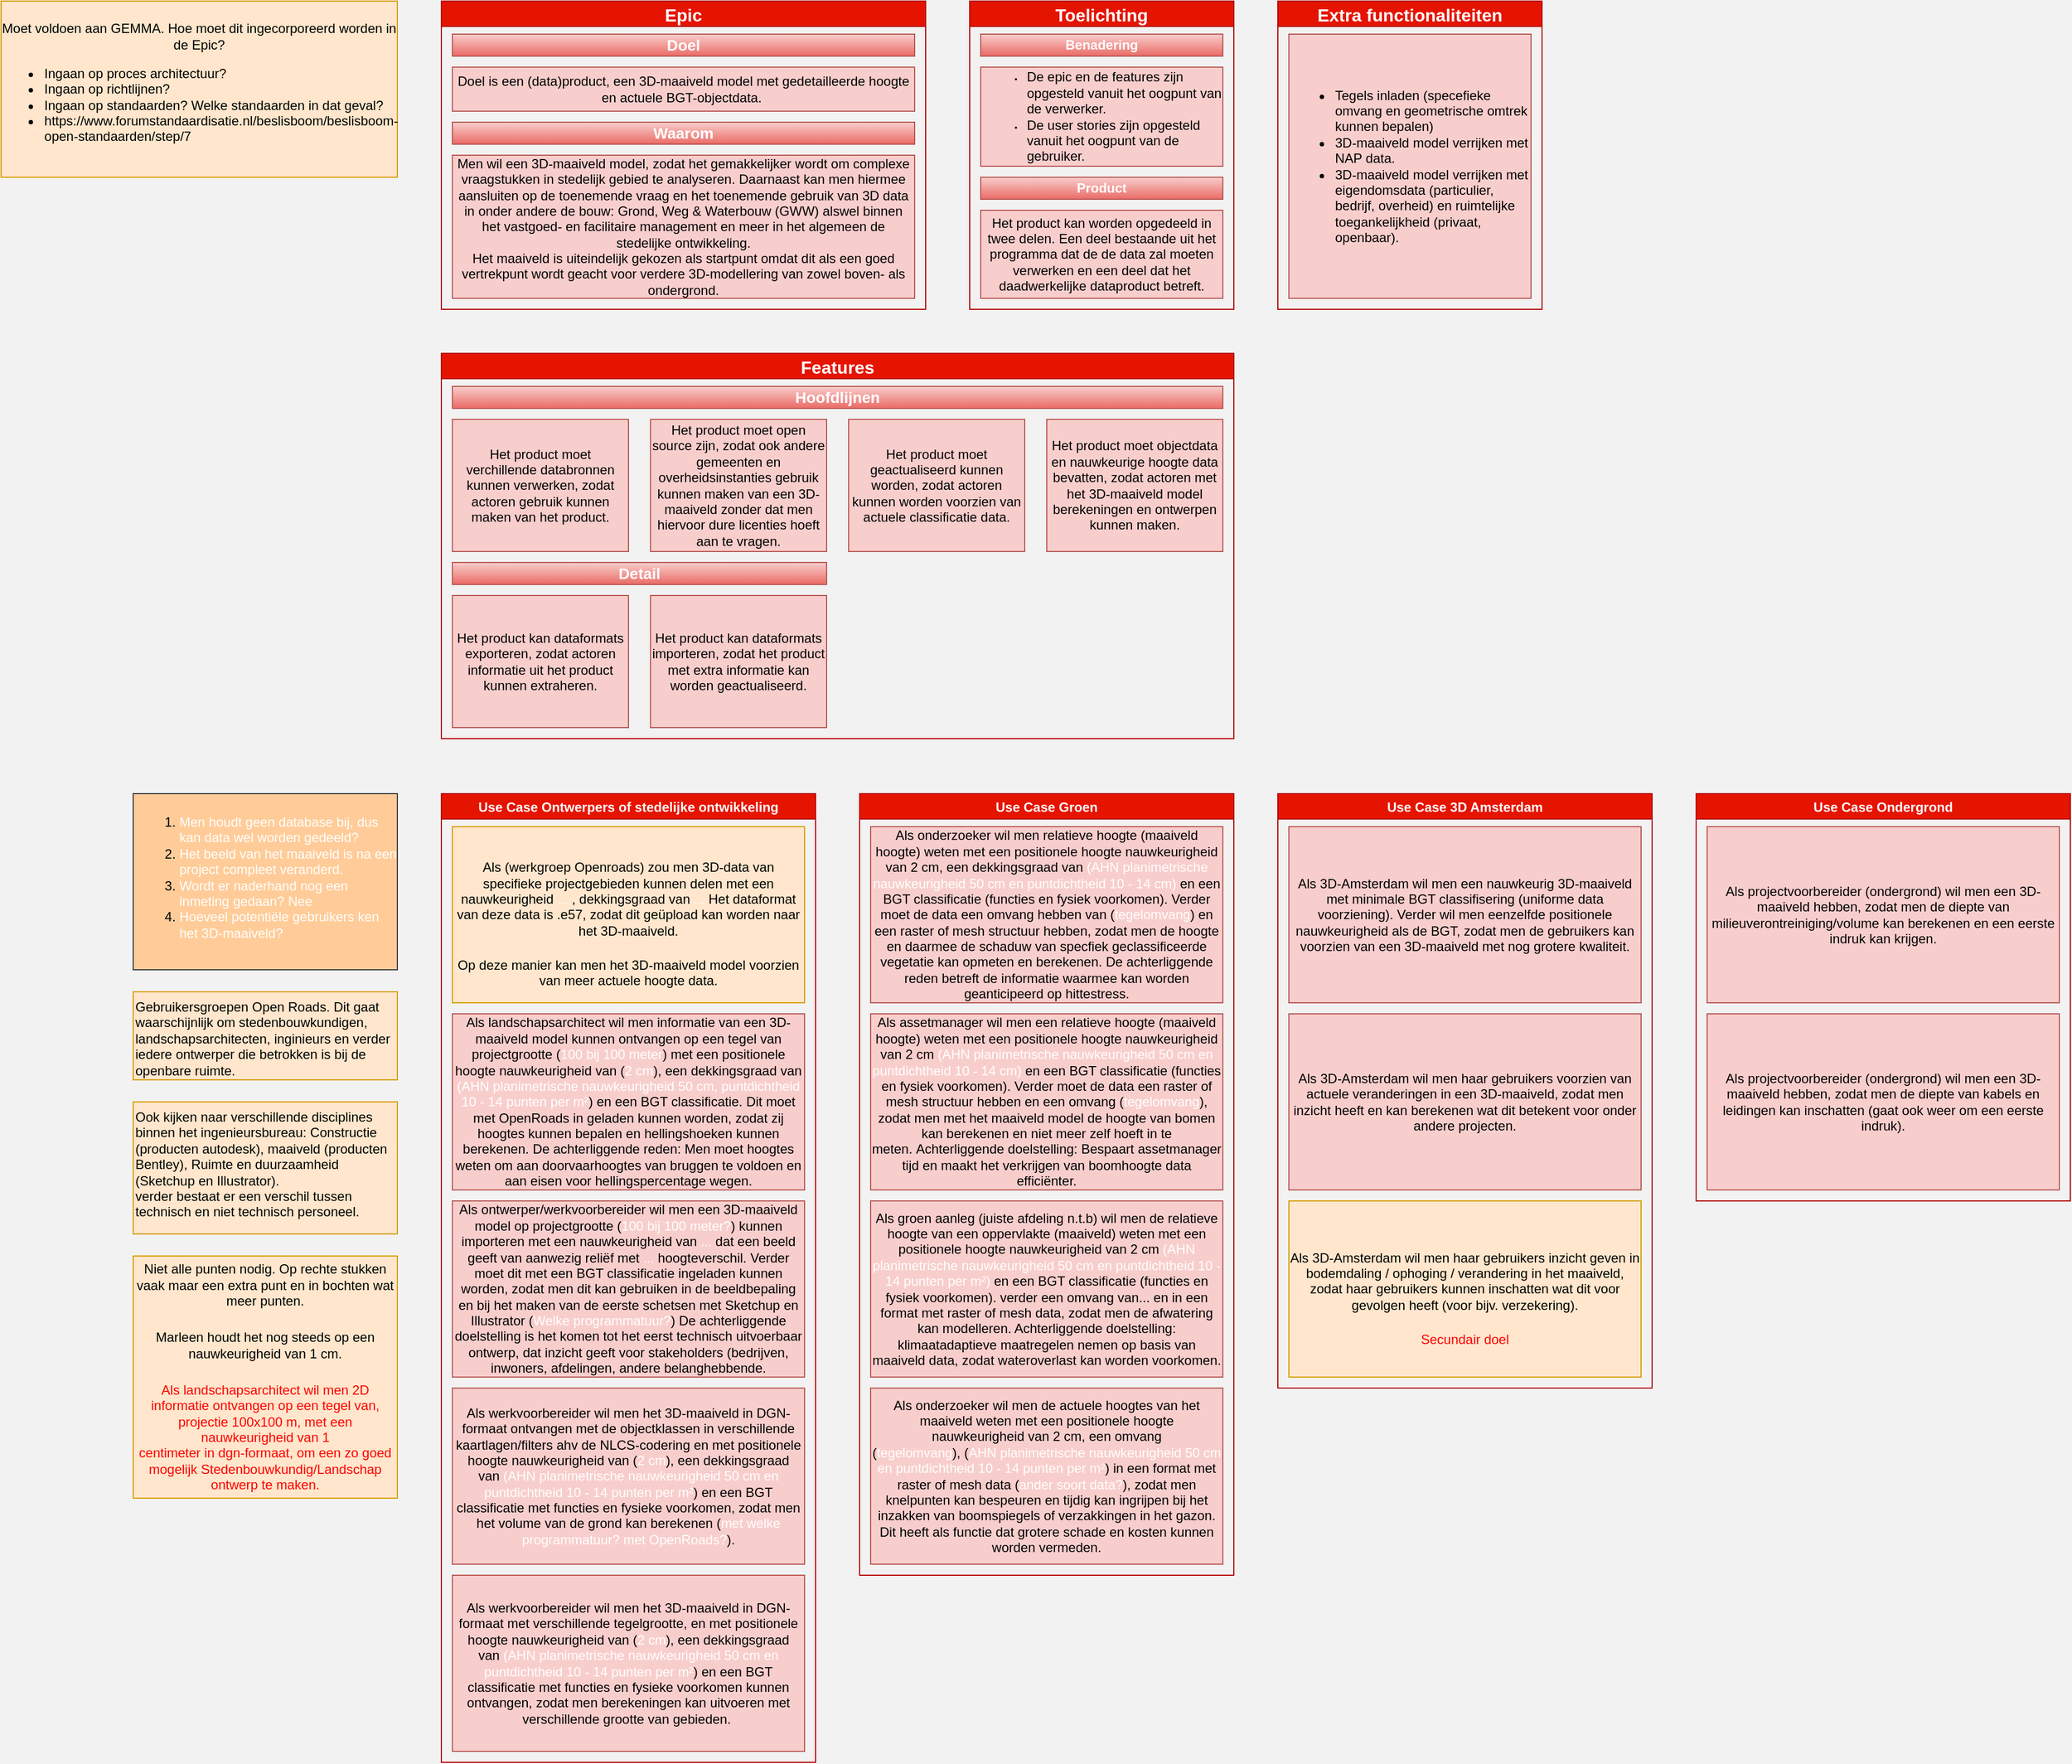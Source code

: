 <mxfile version="20.3.0" type="device" pages="2"><diagram id="lzmZNsHkE1mZKePmur7Q" name="Schema epic tot user stories"><mxGraphModel dx="5688" dy="3512" grid="1" gridSize="10" guides="1" tooltips="1" connect="1" arrows="1" fold="1" page="1" pageScale="1" pageWidth="2336" pageHeight="1654" background="#F2F2F2" math="0" shadow="0"><root><mxCell id="0"/><mxCell id="1" parent="0"/><mxCell id="u5pXdYoTCveXOTDqIkw3-2" value="Epic" style="swimlane;fontStyle=1;fontSize=16;fillColor=#e51400;strokeColor=#B20000;fontColor=#ffffff;" parent="1" vertex="1"><mxGeometry x="626" y="40" width="440" height="280" as="geometry"><mxRectangle x="260" y="90" width="70" height="23" as="alternateBounds"/></mxGeometry></mxCell><mxCell id="u5pXdYoTCveXOTDqIkw3-3" value="&lt;p&gt;Doel is een (data)product, een 3D-maaiveld model met gedetailleerde hoogte en actuele BGT-objectdata.&lt;span style=&quot;background-color: initial;&quot;&gt;&amp;nbsp;&lt;/span&gt;&lt;/p&gt;" style="rounded=0;whiteSpace=wrap;html=1;fillColor=#f8cecc;strokeColor=#b85450;" parent="u5pXdYoTCveXOTDqIkw3-2" vertex="1"><mxGeometry x="10" y="60" width="420" height="40" as="geometry"/></mxCell><mxCell id="u5pXdYoTCveXOTDqIkw3-4" value="&lt;b&gt;&lt;font style=&quot;font-size: 14px;&quot; color=&quot;#ffffff&quot;&gt;Doel&lt;/font&gt;&lt;/b&gt;" style="rounded=0;whiteSpace=wrap;html=1;strokeColor=#b85450;fillColor=#f8cecc;gradientColor=#ea6b66;" parent="u5pXdYoTCveXOTDqIkw3-2" vertex="1"><mxGeometry x="10" y="30" width="420" height="20" as="geometry"/></mxCell><mxCell id="u5pXdYoTCveXOTDqIkw3-6" value="&lt;font color=&quot;#ffffff&quot;&gt;&lt;span style=&quot;font-size: 14px;&quot;&gt;&lt;b&gt;Waarom&lt;/b&gt;&lt;/span&gt;&lt;/font&gt;" style="rounded=0;whiteSpace=wrap;html=1;strokeColor=#b85450;fillColor=#f8cecc;gradientColor=#ea6b66;" parent="u5pXdYoTCveXOTDqIkw3-2" vertex="1"><mxGeometry x="10" y="110" width="420" height="20" as="geometry"/></mxCell><mxCell id="u5pXdYoTCveXOTDqIkw3-7" value="&lt;h6 style=&quot;line-height: 1.2;&quot;&gt;&lt;span style=&quot;font-weight: normal; font-size: 12px;&quot;&gt;Men wil een 3D-maaiveld model, zodat het gemakkelijker wordt om complexe vraagstukken in stedelijk gebied te analyseren. Daarnaast kan men hiermee aansluiten op de toenemende vraag en het toenemende gebruik van 3D data in onder andere de bouw: Grond, Weg &amp;amp; Waterbouw (GWW) alswel binnen het vastgoed- en facilitaire management en meer in het algemeen de stedelijke ontwikkeling.&lt;br&gt;Het maaiveld is uiteindelijk gekozen als startpunt omdat dit als een goed vertrekpunt wordt geacht voor verdere 3D-modellering van zowel boven- als ondergrond.&lt;/span&gt;&lt;/h6&gt;" style="rounded=0;whiteSpace=wrap;html=1;fillColor=#f8cecc;strokeColor=#b85450;spacing=2;spacingTop=0;horizontal=1;verticalAlign=middle;" parent="1" vertex="1"><mxGeometry x="636" y="180" width="420" height="130" as="geometry"/></mxCell><mxCell id="u5pXdYoTCveXOTDqIkw3-12" value="Features" style="swimlane;fontStyle=1;fontSize=16;fillColor=#e51400;strokeColor=#B20000;fontColor=#ffffff;" parent="1" vertex="1"><mxGeometry x="626" y="360" width="720" height="350" as="geometry"><mxRectangle x="260" y="90" width="70" height="23" as="alternateBounds"/></mxGeometry></mxCell><mxCell id="u5pXdYoTCveXOTDqIkw3-18" value="&lt;p&gt;Het product moet objectdata en nauwkeurige hoogte data bevatten, zodat actoren met het 3D-maaiveld model berekeningen en ontwerpen kunnen maken.&lt;/p&gt;" style="rounded=0;whiteSpace=wrap;html=1;fillColor=#f8cecc;strokeColor=#b85450;" parent="u5pXdYoTCveXOTDqIkw3-12" vertex="1"><mxGeometry x="550" y="60" width="160" height="120" as="geometry"/></mxCell><mxCell id="u5pXdYoTCveXOTDqIkw3-24" value="&lt;p&gt;Het product moet verchillende databronnen kunnen verwerken, zodat actoren gebruik kunnen maken van het product.&lt;/p&gt;" style="rounded=0;whiteSpace=wrap;html=1;fillColor=#f8cecc;strokeColor=#b85450;" parent="u5pXdYoTCveXOTDqIkw3-12" vertex="1"><mxGeometry x="10" y="60" width="160" height="120" as="geometry"/></mxCell><mxCell id="u5pXdYoTCveXOTDqIkw3-25" value="&lt;p&gt;Het product moet open source zijn, zodat ook andere gemeenten en overheidsinstanties gebruik kunnen maken van een 3D-maaiveld zonder dat men hiervoor dure licenties hoeft aan te vragen.&lt;/p&gt;" style="rounded=0;whiteSpace=wrap;html=1;fillColor=#f8cecc;strokeColor=#b85450;" parent="u5pXdYoTCveXOTDqIkw3-12" vertex="1"><mxGeometry x="190" y="60" width="160" height="120" as="geometry"/></mxCell><mxCell id="u5pXdYoTCveXOTDqIkw3-17" value="&lt;p&gt;Het product moet geactualiseerd kunnen worden, zodat actoren kunnen worden voorzien van actuele classificatie data.&lt;/p&gt;" style="rounded=0;whiteSpace=wrap;html=1;fillColor=#f8cecc;strokeColor=#b85450;" parent="u5pXdYoTCveXOTDqIkw3-12" vertex="1"><mxGeometry x="370" y="60" width="160" height="120" as="geometry"/></mxCell><mxCell id="u5pXdYoTCveXOTDqIkw3-27" value="&lt;font color=&quot;#ffffff&quot;&gt;&lt;span style=&quot;font-size: 14px;&quot;&gt;&lt;b&gt;Hoofdlijnen&lt;/b&gt;&lt;/span&gt;&lt;/font&gt;" style="rounded=0;whiteSpace=wrap;html=1;strokeColor=#b85450;fillColor=#f8cecc;gradientColor=#ea6b66;" parent="u5pXdYoTCveXOTDqIkw3-12" vertex="1"><mxGeometry x="10" y="30" width="700" height="20" as="geometry"/></mxCell><mxCell id="u5pXdYoTCveXOTDqIkw3-28" value="&lt;font color=&quot;#ffffff&quot;&gt;&lt;span style=&quot;font-size: 14px;&quot;&gt;&lt;b&gt;Detail&lt;/b&gt;&lt;/span&gt;&lt;/font&gt;" style="rounded=0;whiteSpace=wrap;html=1;strokeColor=#b85450;fillColor=#f8cecc;gradientColor=#ea6b66;" parent="u5pXdYoTCveXOTDqIkw3-12" vertex="1"><mxGeometry x="10" y="190" width="340" height="20" as="geometry"/></mxCell><mxCell id="u5pXdYoTCveXOTDqIkw3-30" value="&lt;p&gt;Het product kan dataformats exporteren, zodat actoren informatie uit het product kunnen extraheren.&lt;/p&gt;" style="rounded=0;whiteSpace=wrap;html=1;fillColor=#f8cecc;strokeColor=#b85450;" parent="u5pXdYoTCveXOTDqIkw3-12" vertex="1"><mxGeometry x="10" y="220" width="160" height="120" as="geometry"/></mxCell><mxCell id="u5pXdYoTCveXOTDqIkw3-31" value="&lt;p&gt;Het product kan dataformats importeren, zodat het product met extra informatie kan worden geactualiseerd.&lt;/p&gt;" style="rounded=0;whiteSpace=wrap;html=1;fillColor=#f8cecc;strokeColor=#b85450;" parent="u5pXdYoTCveXOTDqIkw3-12" vertex="1"><mxGeometry x="190" y="220" width="160" height="120" as="geometry"/></mxCell><mxCell id="u5pXdYoTCveXOTDqIkw3-33" value="Toelichting" style="swimlane;fontStyle=1;fontSize=16;fillColor=#e51400;strokeColor=#B20000;fontColor=#ffffff;horizontal=1;verticalAlign=middle;" parent="1" vertex="1"><mxGeometry x="1106" y="40" width="240" height="280" as="geometry"><mxRectangle x="260" y="90" width="70" height="23" as="alternateBounds"/></mxGeometry></mxCell><mxCell id="u5pXdYoTCveXOTDqIkw3-62" value="&lt;h6 style=&quot;line-height: 1.2;&quot;&gt;&lt;ul&gt;&lt;li style=&quot;&quot;&gt;&lt;font style=&quot;font-size: 12px; font-weight: normal;&quot;&gt;De epic en de features zijn opgesteld vanuit het oogpunt van de verwerker.&lt;/font&gt;&lt;/li&gt;&lt;li&gt;&lt;font style=&quot;font-size: 12px; font-weight: normal;&quot;&gt;De user stories zijn opgesteld vanuit het oogpunt van de gebruiker.&lt;/font&gt;&lt;/li&gt;&lt;/ul&gt;&lt;/h6&gt;" style="rounded=0;whiteSpace=wrap;html=1;fillColor=#f8cecc;strokeColor=#b85450;spacing=2;spacingTop=0;horizontal=1;verticalAlign=middle;align=left;" parent="u5pXdYoTCveXOTDqIkw3-33" vertex="1"><mxGeometry x="10" y="60" width="220" height="90" as="geometry"/></mxCell><mxCell id="u5pXdYoTCveXOTDqIkw3-64" value="&lt;font color=&quot;#ffffff&quot;&gt;&lt;b&gt;Benadering&lt;/b&gt;&lt;/font&gt;" style="rounded=0;whiteSpace=wrap;html=1;strokeColor=#b85450;fillColor=#f8cecc;gradientColor=#ea6b66;" parent="u5pXdYoTCveXOTDqIkw3-33" vertex="1"><mxGeometry x="10" y="30" width="220" height="20" as="geometry"/></mxCell><mxCell id="u5pXdYoTCveXOTDqIkw3-68" value="&lt;font color=&quot;#ffffff&quot;&gt;&lt;b&gt;Product&lt;/b&gt;&lt;/font&gt;" style="rounded=0;whiteSpace=wrap;html=1;strokeColor=#b85450;fillColor=#f8cecc;gradientColor=#ea6b66;" parent="u5pXdYoTCveXOTDqIkw3-33" vertex="1"><mxGeometry x="10" y="160" width="220" height="20" as="geometry"/></mxCell><mxCell id="u5pXdYoTCveXOTDqIkw3-63" value="&lt;p&gt;Het product kan worden opgedeeld in twee delen. Een deel bestaande uit het programma dat de de data zal moeten verwerken en een deel dat het daadwerkelijke dataproduct betreft.&lt;/p&gt;" style="rounded=0;whiteSpace=wrap;html=1;fillColor=#f8cecc;strokeColor=#b85450;" parent="u5pXdYoTCveXOTDqIkw3-33" vertex="1"><mxGeometry x="10" y="190" width="220" height="80" as="geometry"/></mxCell><mxCell id="TVbIO9VTYqYr4kb5F2tM-1" value="Use Case Ontwerpers of stedelijke ontwikkeling" style="swimlane;fontSize=12;fontColor=#ffffff;strokeColor=#B20000;fillColor=#e51400;" parent="1" vertex="1"><mxGeometry x="626" y="760" width="340" height="880" as="geometry"/></mxCell><mxCell id="TVbIO9VTYqYr4kb5F2tM-3" value="&lt;h5&gt;&lt;font style=&quot;font-size: 12px; font-weight: normal;&quot;&gt;Als (werkgroep Openroads) zou men 3D-data van specifieke projectgebieden kunnen delen met een nauwkeurigheid &lt;font color=&quot;#ffffff&quot;&gt;...&amp;nbsp;&lt;/font&gt;, dekkingsgraad van &lt;font color=&quot;#ffffff&quot;&gt;...&lt;/font&gt;&amp;nbsp;Het dataformat van deze data is .e57, zodat dit geüpload kan worden naar het 3D-maaiveld.&lt;/font&gt;&lt;/h5&gt;&lt;div&gt;Op deze manier kan men het 3D-maaiveld model voorzien van meer actuele hoogte data.&lt;/div&gt;" style="rounded=0;whiteSpace=wrap;html=1;fillColor=#ffe6cc;strokeColor=#d79b00;" parent="TVbIO9VTYqYr4kb5F2tM-1" vertex="1"><mxGeometry x="10" y="30" width="320" height="160" as="geometry"/></mxCell><mxCell id="cAHnsVzELR90o1aKvu1b-4" value="&lt;h5 style=&quot;&quot;&gt;&lt;span style=&quot;font-weight: normal; font-size: 12px;&quot;&gt;&lt;span style=&quot;&quot;&gt;Als landschapsarchitect wil men informatie van een 3D-maaiveld model kunnen ontvangen op een tegel van projectgrootte (&lt;font style=&quot;font-size: 12px;&quot; color=&quot;#ffffff&quot;&gt;100 bij 100 meter&lt;/font&gt;) met een positionele hoogte nauwkeurigheid van (&lt;font style=&quot;font-size: 12px;&quot; color=&quot;#ffffff&quot;&gt;2 cm&lt;/font&gt;), een dekkingsgraad van &lt;font style=&quot;font-size: 12px;&quot; color=&quot;#ffffff&quot;&gt;(&lt;/font&gt;&lt;/span&gt;&lt;font color=&quot;#ffffff&quot; style=&quot;font-size: 12px;&quot;&gt;AHN planimetrische nauwkeurigheid 50 cm, puntdichtheid 10 - 14 punten per m²&lt;/font&gt;&lt;span style=&quot;&quot;&gt;)&lt;/span&gt;&lt;font style=&quot;font-size: 12px; background-color: initial;&quot; color=&quot;#ffffff&quot;&gt;&amp;nbsp;&lt;/font&gt;&lt;span style=&quot;background-color: initial;&quot;&gt;en een BGT classificatie. Dit moet met OpenRoads in geladen kunnen worden, zodat zij hoogtes kunnen bepalen en hellingshoeken kunnen berekenen.&amp;nbsp;&lt;/span&gt;De achterliggende reden: Men moet hoogtes weten om aan doorvaarhoogtes van bruggen te voldoen en aan eisen voor hellingspercentage wegen.&lt;/span&gt;&lt;/h5&gt;" style="rounded=0;whiteSpace=wrap;html=1;fillColor=#f8cecc;strokeColor=#b85450;" parent="TVbIO9VTYqYr4kb5F2tM-1" vertex="1"><mxGeometry x="10" y="200" width="320" height="160" as="geometry"/></mxCell><mxCell id="cAHnsVzELR90o1aKvu1b-5" value="&lt;h6&gt;&lt;span style=&quot;font-size: 12px; font-weight: 400;&quot;&gt;Als ontwerper/werkvoorbereider wil men een 3D-maaiveld model op projectgrootte (&lt;font color=&quot;#ffffff&quot;&gt;100 bij 100 meter?&lt;/font&gt;) kunnen importeren met een nauwkeurigheid van &lt;font color=&quot;#ffffff&quot;&gt;...&lt;/font&gt; dat een beeld geeft van aanwezig reliëf met &lt;font color=&quot;#ffffff&quot;&gt;...&lt;/font&gt; hoogteverschil. Verder moet dit met een BGT classificatie ingeladen kunnen worden, zodat men dit kan gebruiken in de beeldbepaling en bij het maken van de eerste schetsen met Sketchup en Illustrator (&lt;font color=&quot;#ffffff&quot;&gt;Welke programmatuur?&lt;/font&gt;)&amp;nbsp;&lt;/span&gt;&lt;font style=&quot;font-size: 12px; font-weight: normal;&quot;&gt;De achterliggende doelstelling is het komen tot het eerst technisch uitvoerbaar ontwerp, dat inzicht geeft voor stakeholders (bedrijven, inwoners, afdelingen, andere belanghebbende.&lt;/font&gt;&lt;/h6&gt;" style="rounded=0;whiteSpace=wrap;html=1;fillColor=#f8cecc;strokeColor=#b85450;" parent="TVbIO9VTYqYr4kb5F2tM-1" vertex="1"><mxGeometry x="10" y="370" width="320" height="160" as="geometry"/></mxCell><mxCell id="OWOdrDfKI_MM8WrC-WJo-1" value="&lt;h5 style=&quot;&quot;&gt;&lt;span style=&quot;font-weight: normal; font-size: 12px;&quot;&gt;&lt;font style=&quot;font-size: 12px;&quot;&gt;Als werkvoorbereider wil men het 3D-maaiveld in DGN-formaat ontvangen met de objectklassen in verschillende kaartlagen/filters ahv de NLCS-codering en met&amp;nbsp;&lt;/font&gt;positionele hoogte nauwkeurigheid van (&lt;font style=&quot;font-size: 12px; background-color: initial;&quot; color=&quot;#ffffff&quot;&gt;2 cm&lt;/font&gt;&lt;span style=&quot;background-color: initial;&quot;&gt;), een dekkingsgraad van&lt;/span&gt;&lt;span style=&quot;background-color: initial;&quot;&gt;&amp;nbsp;&lt;/span&gt;&lt;font style=&quot;font-size: 12px; background-color: initial;&quot; color=&quot;#ffffff&quot;&gt;(&lt;/font&gt;&lt;font style=&quot;font-size: 12px; background-color: initial;&quot; color=&quot;#ffffff&quot;&gt;AHN planimetrische nauwkeurigheid 50 cm en puntdichtheid 10 - 14 punten per m²&lt;/font&gt;&lt;span style=&quot;background-color: initial;&quot;&gt;)&lt;/span&gt;&lt;font style=&quot;font-size: 12px; background-color: initial;&quot; color=&quot;#ffffff&quot;&gt;&amp;nbsp;&lt;/font&gt;&lt;span style=&quot;background-color: initial;&quot;&gt;en een BGT classificatie met functies en fysieke voorkomen&lt;/span&gt;, zodat men het volume van de grond kan berekenen (&lt;font style=&quot;font-size: 12px; background-color: initial;&quot; color=&quot;#ffffff&quot;&gt;met welke programmatuur? met OpenRoads?&lt;/font&gt;&lt;span style=&quot;background-color: initial;&quot;&gt;).&lt;/span&gt;&lt;/span&gt;&lt;/h5&gt;" style="rounded=0;whiteSpace=wrap;html=1;fillColor=#f8cecc;strokeColor=#b85450;" parent="TVbIO9VTYqYr4kb5F2tM-1" vertex="1"><mxGeometry x="10" y="540" width="320" height="160" as="geometry"/></mxCell><mxCell id="OWOdrDfKI_MM8WrC-WJo-2" value="&lt;h5 style=&quot;&quot;&gt;&lt;span style=&quot;font-weight: normal; font-size: 12px;&quot;&gt;&lt;font style=&quot;font-size: 12px;&quot;&gt;Als werkvoorbereider wil men het 3D-maaiveld in DGN-formaat met verschillende tegelgrootte,&amp;nbsp;&lt;/font&gt;en met&amp;nbsp;&lt;span style=&quot;background-color: initial;&quot;&gt;positionele hoogte nauwkeurigheid van (&lt;/span&gt;&lt;font style=&quot;font-size: 12px; background-color: initial;&quot; color=&quot;#ffffff&quot;&gt;2 cm&lt;/font&gt;&lt;span style=&quot;background-color: initial;&quot;&gt;), een dekkingsgraad van&lt;/span&gt;&lt;span style=&quot;background-color: initial;&quot;&gt;&amp;nbsp;&lt;/span&gt;&lt;font style=&quot;font-size: 12px; background-color: initial;&quot; color=&quot;#ffffff&quot;&gt;(&lt;/font&gt;&lt;font style=&quot;font-size: 12px; background-color: initial;&quot; color=&quot;#ffffff&quot;&gt;AHN planimetrische nauwkeurigheid 50 cm en puntdichtheid 10 - 14 punten per m²&lt;/font&gt;&lt;span style=&quot;background-color: initial;&quot;&gt;)&lt;/span&gt;&lt;font style=&quot;font-size: 12px; background-color: initial;&quot; color=&quot;#ffffff&quot;&gt;&amp;nbsp;&lt;/font&gt;&lt;span style=&quot;background-color: initial;&quot;&gt;en een BGT classificatie met functies en fysieke voorkomen&amp;nbsp;&lt;/span&gt;kunnen ontvangen, zodat men berekeningen kan uitvoeren met verschillende grootte van gebieden.&amp;nbsp;&lt;/span&gt;&lt;/h5&gt;" style="rounded=0;whiteSpace=wrap;html=1;fillColor=#f8cecc;strokeColor=#b85450;" parent="TVbIO9VTYqYr4kb5F2tM-1" vertex="1"><mxGeometry x="10" y="710" width="320" height="160" as="geometry"/></mxCell><mxCell id="TVbIO9VTYqYr4kb5F2tM-2" value="Use Case Groen" style="swimlane;fontSize=12;fontColor=#ffffff;strokeColor=#B20000;fillColor=#e51400;" parent="1" vertex="1"><mxGeometry x="1006" y="760" width="340" height="710" as="geometry"/></mxCell><mxCell id="cAHnsVzELR90o1aKvu1b-6" value="&lt;h5&gt;&lt;span style=&quot;font-size: 12px; font-weight: 400;&quot;&gt;Als onderzoeker wil men relatieve hoogte (maaiveld hoogte) weten met een positionele hoogte nauwkeurigheid van 2 cm, een dekkingsgraad van &lt;font color=&quot;#ffffff&quot;&gt;(AHN planimetrische nauwkeurigheid 50 cm en puntdichtheid 10 - 14 cm)&amp;nbsp;&lt;/font&gt;en een BGT classificatie (functies en fysiek voorkomen). Verder moet de data een omvang hebben van (&lt;font color=&quot;#ffffff&quot;&gt;tegelomvang&lt;/font&gt;) en een raster of mesh structuur hebben, zodat men de hoogte en daarmee de schaduw van specfiek geclassificeerde vegetatie kan opmeten en berekenen.&amp;nbsp;&lt;/span&gt;&lt;font style=&quot;font-size: 12px; font-weight: normal;&quot;&gt;De achterliggende reden betreft de informatie waarmee kan worden geanticipeerd op hittestress.&lt;/font&gt;&lt;/h5&gt;" style="rounded=0;whiteSpace=wrap;html=1;fillColor=#f8cecc;strokeColor=#b85450;" parent="TVbIO9VTYqYr4kb5F2tM-2" vertex="1"><mxGeometry x="10" y="30" width="320" height="160" as="geometry"/></mxCell><mxCell id="cAHnsVzELR90o1aKvu1b-9" value="&lt;h5 style=&quot;&quot;&gt;&lt;span style=&quot;font-size: 12px; font-weight: 400;&quot;&gt;Als assetmanager wil men een relatieve hoogte (maaiveld hoogte) weten met een positionele hoogte nauwkeurigheid van 2 c&lt;/span&gt;&lt;span style=&quot;font-weight: normal; font-size: 12px;&quot;&gt;&lt;span style=&quot;font-size: 12px;&quot;&gt;m&lt;/span&gt;&lt;span style=&quot;font-size: 12px;&quot;&gt;&amp;nbsp;&lt;/span&gt;&lt;font style=&quot;font-size: 12px; background-color: initial;&quot; color=&quot;#ffffff&quot;&gt;(AHN planimetrische nauwkeurigheid 50 cm en puntdichtheid 10 - 14 cm)&lt;/font&gt;&lt;span style=&quot;font-size: 12px;&quot;&gt;&lt;font style=&quot;font-size: 12px; background-color: initial;&quot; color=&quot;#ffffff&quot;&gt;&amp;nbsp;&lt;/font&gt;&lt;span style=&quot;background-color: initial;&quot;&gt;en een BGT classificatie (functies en fysiek voorkomen).&lt;/span&gt;&amp;nbsp;Verder moet de data een raster of mesh structuur hebben en een omvang (&lt;font style=&quot;font-size: 12px; background-color: initial;&quot; color=&quot;#ffffff&quot;&gt;t&lt;/font&gt;&lt;/span&gt;&lt;font style=&quot;font-size: 12px; background-color: initial;&quot; color=&quot;#ffffff&quot;&gt;egelomvang&lt;/font&gt;&lt;span style=&quot;background-color: initial;&quot;&gt;), zodat men met het maaiveld model de hoogte van bomen kan berekenen en niet meer zelf hoeft in te meten.&amp;nbsp;&lt;/span&gt;Achterliggende doelstelling: Bespaart assetmanager tijd en maakt het verkrijgen van boomhoogte data efficiënter.&lt;/span&gt;&lt;/h5&gt;" style="rounded=0;whiteSpace=wrap;html=1;fillColor=#f8cecc;strokeColor=#b85450;" parent="TVbIO9VTYqYr4kb5F2tM-2" vertex="1"><mxGeometry x="10" y="200" width="320" height="160" as="geometry"/></mxCell><mxCell id="OWOdrDfKI_MM8WrC-WJo-3" value="&lt;h5 style=&quot;&quot;&gt;&lt;font style=&quot;font-size: 12px;&quot;&gt;&lt;span style=&quot;font-weight: normal;&quot;&gt;Als groen aanleg (juiste afdeling n.t.b) wil men de relatieve hoogte van een oppervlakte (maaiveld) weten&amp;nbsp;&lt;/span&gt;&lt;/font&gt;&lt;span style=&quot;font-weight: normal; font-size: 12px;&quot;&gt;met een positionele hoogte nauwkeurigheid van 2 c&lt;span style=&quot;background-color: initial;&quot;&gt;m&amp;nbsp;&lt;font style=&quot;background-color: initial; font-size: 12px;&quot; color=&quot;#ffffff&quot;&gt;(AHN planimetrische nauwkeurigheid 50 cm en puntdichtheid 10 - 14 punten per m²)&lt;/font&gt;&lt;font style=&quot;background-color: initial; font-size: 12px;&quot; color=&quot;#ffffff&quot;&gt;&amp;nbsp;&lt;/font&gt;&lt;span style=&quot;background-color: initial;&quot;&gt;en een BGT classificatie (functies en fysiek voorkomen). verder&amp;nbsp;&lt;/span&gt;&lt;/span&gt;een omvang van... en in een format met raster of mesh data, zodat men de afwatering kan modelleren. Achterliggende doelstelling: klimaatadaptieve maatregelen nemen op basis van maaiveld data, zodat wateroverlast kan worden voorkomen.&lt;/span&gt;&lt;/h5&gt;" style="rounded=0;whiteSpace=wrap;html=1;fillColor=#f8cecc;strokeColor=#b85450;" parent="TVbIO9VTYqYr4kb5F2tM-2" vertex="1"><mxGeometry x="10" y="370" width="320" height="160" as="geometry"/></mxCell><mxCell id="OWOdrDfKI_MM8WrC-WJo-4" value="&lt;h5 style=&quot;&quot;&gt;&lt;span style=&quot;font-weight: normal; font-size: 12px;&quot;&gt;&lt;font style=&quot;font-size: 12px;&quot;&gt;Als onderzoeker wil men de actuele hoogtes van het maaiveld weten met een positionele hoogte nauwkeurigheid van 2 cm, een omvang (&lt;font style=&quot;font-size: 12px;&quot; color=&quot;#ffffff&quot;&gt;tegelomvang&lt;/font&gt;),&amp;nbsp;&lt;/font&gt;(&lt;font color=&quot;#ffffff&quot;&gt;AHN planimetrische nauwkeurigheid 50 cm en puntdichtheid 10 - 14 punten per m²&lt;/font&gt;) in een format met raster of mesh data (&lt;font style=&quot;font-size: 12px; background-color: initial;&quot; color=&quot;#ffffff&quot;&gt;ander soort data?&lt;/font&gt;&lt;span style=&quot;background-color: initial;&quot;&gt;), zodat men knelpunten kan bespeuren en tijdig kan ingrijpen bij het inzakken van boomspiegels of verzakkingen in het gazon. Dit heeft als functie dat grotere schade en kosten kunnen worden vermeden.&lt;/span&gt;&lt;/span&gt;&lt;/h5&gt;" style="rounded=0;whiteSpace=wrap;html=1;fillColor=#f8cecc;strokeColor=#b85450;" parent="TVbIO9VTYqYr4kb5F2tM-2" vertex="1"><mxGeometry x="10" y="540" width="320" height="160" as="geometry"/></mxCell><mxCell id="cAHnsVzELR90o1aKvu1b-1" value="Moet voldoen aan GEMMA. Hoe moet dit ingecorporeerd worden in de Epic?&lt;br&gt;&lt;ul&gt;&lt;li style=&quot;text-align: left;&quot;&gt;Ingaan op proces architectuur?&lt;/li&gt;&lt;li style=&quot;text-align: left;&quot;&gt;Ingaan op richtlijnen?&lt;/li&gt;&lt;li style=&quot;text-align: left;&quot;&gt;Ingaan op standaarden? Welke standaarden in dat geval?&lt;/li&gt;&lt;li style=&quot;text-align: left;&quot;&gt;https://www.forumstandaardisatie.nl/beslisboom/beslisboom-open-standaarden/step/7&lt;br&gt;&lt;/li&gt;&lt;/ul&gt;" style="rounded=0;whiteSpace=wrap;html=1;fontSize=12;strokeColor=#d79b00;fillColor=#ffe6cc;" parent="1" vertex="1"><mxGeometry x="226" y="40" width="360" height="160" as="geometry"/></mxCell><mxCell id="cAHnsVzELR90o1aKvu1b-3" value="&lt;ol style=&quot;&quot;&gt;&lt;li style=&quot;color: rgb(0, 0, 0);&quot;&gt;&lt;font color=&quot;#ffffff&quot;&gt;Men houdt geen database bij, dus kan data wel worden gedeeld?&lt;/font&gt;&lt;/li&gt;&lt;li style=&quot;color: rgb(0, 0, 0);&quot;&gt;&lt;font color=&quot;#ffffff&quot;&gt;Het beeld van het maaiveld is na een project compleet veranderd.&lt;/font&gt;&lt;/li&gt;&lt;li style=&quot;color: rgb(0, 0, 0);&quot;&gt;&lt;font color=&quot;#ffffff&quot;&gt;Wordt er naderhand nog een inmeting gedaan? Nee&lt;/font&gt;&lt;/li&gt;&lt;li style=&quot;&quot;&gt;&lt;font color=&quot;#ffffff&quot;&gt;Hoeveel potentiële gebruikers ken het 3D-maaiveld?&lt;/font&gt;&lt;/li&gt;&lt;/ol&gt;" style="rounded=0;whiteSpace=wrap;html=1;fontSize=12;strokeColor=#36393d;fillColor=#ffcc99;align=left;verticalAlign=top;" parent="1" vertex="1"><mxGeometry x="346" y="760" width="240" height="160" as="geometry"/></mxCell><mxCell id="cAHnsVzELR90o1aKvu1b-10" value="Extra functionaliteiten" style="swimlane;fontSize=16;fontColor=#ffffff;strokeColor=#B20000;fillColor=#e51400;fontStyle=1" parent="1" vertex="1"><mxGeometry x="1386" y="40" width="240" height="280" as="geometry"/></mxCell><mxCell id="cAHnsVzELR90o1aKvu1b-12" value="&lt;p&gt;&lt;/p&gt;&lt;ul&gt;&lt;li&gt;Tegels inladen (specefieke omvang en geometrische omtrek kunnen bepalen)&lt;/li&gt;&lt;li&gt;3D-maaiveld model verrijken met NAP data.&lt;/li&gt;&lt;li&gt;3D-maaiveld model verrijken met eigendomsdata (particulier, bedrijf, overheid) en ruimtelijke toegankelijkheid (privaat, openbaar).&lt;/li&gt;&lt;/ul&gt;&lt;p&gt;&lt;/p&gt;" style="rounded=0;whiteSpace=wrap;html=1;fillColor=#f8cecc;strokeColor=#b85450;align=left;" parent="cAHnsVzELR90o1aKvu1b-10" vertex="1"><mxGeometry x="10" y="30" width="220" height="240" as="geometry"/></mxCell><mxCell id="7qlqATYUyylXptUvWlUc-1" value="Use Case 3D Amsterdam" style="swimlane;fontSize=12;fontColor=#ffffff;strokeColor=#B20000;fillColor=#e51400;" parent="1" vertex="1"><mxGeometry x="1386" y="760" width="340" height="540" as="geometry"/></mxCell><mxCell id="7qlqATYUyylXptUvWlUc-2" value="&lt;h5&gt;&lt;span style=&quot;font-size: 12px; font-weight: 400;&quot;&gt;Als 3D-Amsterdam wil men een nauwkeurig 3D-maaiveld met minimale BGT classifisering (uniforme data voorziening). Verder wil men eenzelfde positionele nauwkeurigheid als de BGT, zodat men de gebruikers kan voorzien van een 3D-maaiveld met nog grotere kwaliteit.&lt;/span&gt;&lt;/h5&gt;" style="rounded=0;whiteSpace=wrap;html=1;fillColor=#f8cecc;strokeColor=#b85450;" parent="7qlqATYUyylXptUvWlUc-1" vertex="1"><mxGeometry x="10" y="30" width="320" height="160" as="geometry"/></mxCell><mxCell id="7qlqATYUyylXptUvWlUc-3" value="&lt;h5&gt;&lt;span style=&quot;font-size: 12px; font-weight: 400;&quot;&gt;Als 3D-Amsterdam wil men haar gebruikers inzicht geven in bodemdaling / ophoging / verandering in het maaiveld, zodat haar gebruikers kunnen inschatten wat dit voor gevolgen heeft (voor bijv. verzekering).&lt;/span&gt;&lt;/h5&gt;&lt;div&gt;&lt;span style=&quot;font-size: 12px; font-weight: 400;&quot;&gt;&lt;font color=&quot;#ff0000&quot;&gt;Secundair doel&lt;/font&gt;&lt;/span&gt;&lt;/div&gt;" style="rounded=0;whiteSpace=wrap;html=1;fillColor=#ffe6cc;strokeColor=#d79b00;" parent="7qlqATYUyylXptUvWlUc-1" vertex="1"><mxGeometry x="10" y="370" width="320" height="160" as="geometry"/></mxCell><mxCell id="7qlqATYUyylXptUvWlUc-4" value="&lt;h5 style=&quot;&quot;&gt;&lt;span style=&quot;font-weight: normal;&quot;&gt;&lt;font style=&quot;font-size: 12px;&quot;&gt;Als 3D-Amsterdam wil men haar gebruikers voorzien van actuele veranderingen in een 3D-maaiveld, zodat men inzicht heeft en kan berekenen wat dit betekent voor onder andere projecten.&lt;/font&gt;&lt;/span&gt;&lt;/h5&gt;" style="rounded=0;whiteSpace=wrap;html=1;fillColor=#f8cecc;strokeColor=#b85450;" parent="7qlqATYUyylXptUvWlUc-1" vertex="1"><mxGeometry x="10" y="200" width="320" height="160" as="geometry"/></mxCell><mxCell id="7qlqATYUyylXptUvWlUc-6" value="Use Case Ondergrond" style="swimlane;fontSize=12;fontColor=#ffffff;strokeColor=#B20000;fillColor=#e51400;" parent="1" vertex="1"><mxGeometry x="1766" y="760" width="340" height="370" as="geometry"/></mxCell><mxCell id="7qlqATYUyylXptUvWlUc-7" value="&lt;h5&gt;&lt;span style=&quot;font-size: 12px; font-weight: 400;&quot;&gt;Als projectvoorbereider (ondergrond) wil men een 3D-maaiveld hebben, zodat men de diepte van milieuverontreiniging/volume kan berekenen en een eerste indruk kan krijgen.&lt;/span&gt;&lt;/h5&gt;" style="rounded=0;whiteSpace=wrap;html=1;fillColor=#f8cecc;strokeColor=#b85450;" parent="7qlqATYUyylXptUvWlUc-6" vertex="1"><mxGeometry x="10" y="30" width="320" height="160" as="geometry"/></mxCell><mxCell id="7qlqATYUyylXptUvWlUc-8" value="&lt;h5&gt;&lt;span style=&quot;font-size: 12px; font-weight: 400;&quot;&gt;Als projectvoorbereider (ondergrond) wil men een 3D-maaiveld hebben, zodat men de diepte van kabels en leidingen kan inschatten (gaat ook weer om een eerste indruk).&lt;/span&gt;&lt;/h5&gt;" style="rounded=0;whiteSpace=wrap;html=1;fillColor=#f8cecc;strokeColor=#b85450;" parent="7qlqATYUyylXptUvWlUc-6" vertex="1"><mxGeometry x="10" y="200" width="320" height="160" as="geometry"/></mxCell><mxCell id="fh4m0--ACyckIUbRpNDv-1" value="Gebruikersgroepen Open Roads. Dit gaat waarschijnlijk om stedenbouwkundigen, landschapsarchitecten, inginieurs en verder iedere ontwerper die betrokken is bij de openbare ruimte." style="rounded=0;whiteSpace=wrap;html=1;fontSize=12;strokeColor=#d79b00;fillColor=#ffe6cc;align=left;verticalAlign=top;" parent="1" vertex="1"><mxGeometry x="346" y="940" width="240" height="80" as="geometry"/></mxCell><mxCell id="fh4m0--ACyckIUbRpNDv-3" value="Ook kijken naar verschillende disciplines binnen het ingenieursbureau: Constructie (producten autodesk), maaiveld (producten Bentley), Ruimte en duurzaamheid (Sketchup en Illustrator).&lt;br&gt;verder bestaat er een verschil tussen technisch en niet technisch personeel." style="rounded=0;whiteSpace=wrap;html=1;fontSize=12;strokeColor=#d79b00;fillColor=#ffe6cc;align=left;verticalAlign=top;" parent="1" vertex="1"><mxGeometry x="346" y="1040" width="240" height="120" as="geometry"/></mxCell><mxCell id="tEFiq2jckOBzs9Xgey1M-1" value="&lt;h6 style=&quot;&quot;&gt;&lt;span style=&quot;font-weight: normal; font-size: 12px;&quot;&gt;&lt;font style=&quot;font-size: 12px;&quot;&gt;Niet alle punten nodig. Op rechte stukken vaak maar een extra punt en in bochten wat meer punten.&lt;/font&gt;&lt;/span&gt;&lt;/h6&gt;&lt;h6 style=&quot;&quot;&gt;&lt;span style=&quot;font-weight: normal; font-size: 12px;&quot;&gt;&lt;font style=&quot;font-size: 12px;&quot;&gt;Marleen houdt het nog steeds op een nauwkeurigheid van 1 cm.&lt;/font&gt;&lt;/span&gt;&lt;/h6&gt;&lt;h6 style=&quot;&quot;&gt;&lt;span style=&quot;font-weight: normal; font-size: 12px;&quot;&gt;&lt;font color=&quot;#ff0000&quot; style=&quot;font-size: 12px;&quot;&gt;Als landschapsarchitect wil men 2D informatie&amp;nbsp;&lt;span style=&quot;font-family: Helvetica, sans-serif;&quot;&gt;ontvangen op een tegel van, projectie 100x100 m, met een nauwkeurigheid van 1&lt;/span&gt;&lt;br style=&quot;font-family: Helvetica, sans-serif;&quot;&gt;&lt;span style=&quot;font-family: Helvetica, sans-serif;&quot;&gt;centimeter in dgn-formaat, om een zo goed mogelijk Stedenbouwkundig/Landschap&lt;/span&gt;&lt;br style=&quot;font-family: Helvetica, sans-serif;&quot;&gt;&lt;span style=&quot;font-family: Helvetica, sans-serif;&quot;&gt;ontwerp te maken.&lt;/span&gt;&lt;/font&gt;&lt;/span&gt;&lt;span style=&quot;font-size: 12px; font-weight: 400;&quot;&gt;&lt;br&gt;&lt;/span&gt;&lt;/h6&gt;" style="rounded=0;whiteSpace=wrap;html=1;fillColor=#ffe6cc;strokeColor=#d79b00;" parent="1" vertex="1"><mxGeometry x="346" y="1180" width="240" height="220" as="geometry"/></mxCell></root></mxGraphModel></diagram><diagram id="bghFjZs_YkUJ3M_JtnGF" name="Productomschrijving"><mxGraphModel dx="1422" dy="878" grid="1" gridSize="10" guides="1" tooltips="1" connect="1" arrows="1" fold="1" page="1" pageScale="1" pageWidth="1169" pageHeight="1654" math="0" shadow="0"><root><mxCell id="0"/><mxCell id="1" parent="0"/><mxCell id="sIsBsLoSxGzC309MvNrF-1" value="Specificaties" style="rounded=0;whiteSpace=wrap;html=1;fontSize=12;strokeColor=#b85450;fillColor=#f8cecc;" parent="1" vertex="1"><mxGeometry x="200" y="120" width="120" height="60" as="geometry"/></mxCell><mxCell id="sIsBsLoSxGzC309MvNrF-2" value="GEMMA" style="rounded=0;whiteSpace=wrap;html=1;fontSize=12;strokeColor=#b85450;fillColor=#f8cecc;" parent="1" vertex="1"><mxGeometry x="360" y="120" width="120" height="60" as="geometry"/></mxCell><mxCell id="sIsBsLoSxGzC309MvNrF-4" value="Productomschrijving" style="rounded=0;whiteSpace=wrap;html=1;fontSize=12;strokeColor=#b85450;fillColor=#f8cecc;" parent="1" vertex="1"><mxGeometry x="520" y="120" width="120" height="60" as="geometry"/></mxCell></root></mxGraphModel></diagram></mxfile>